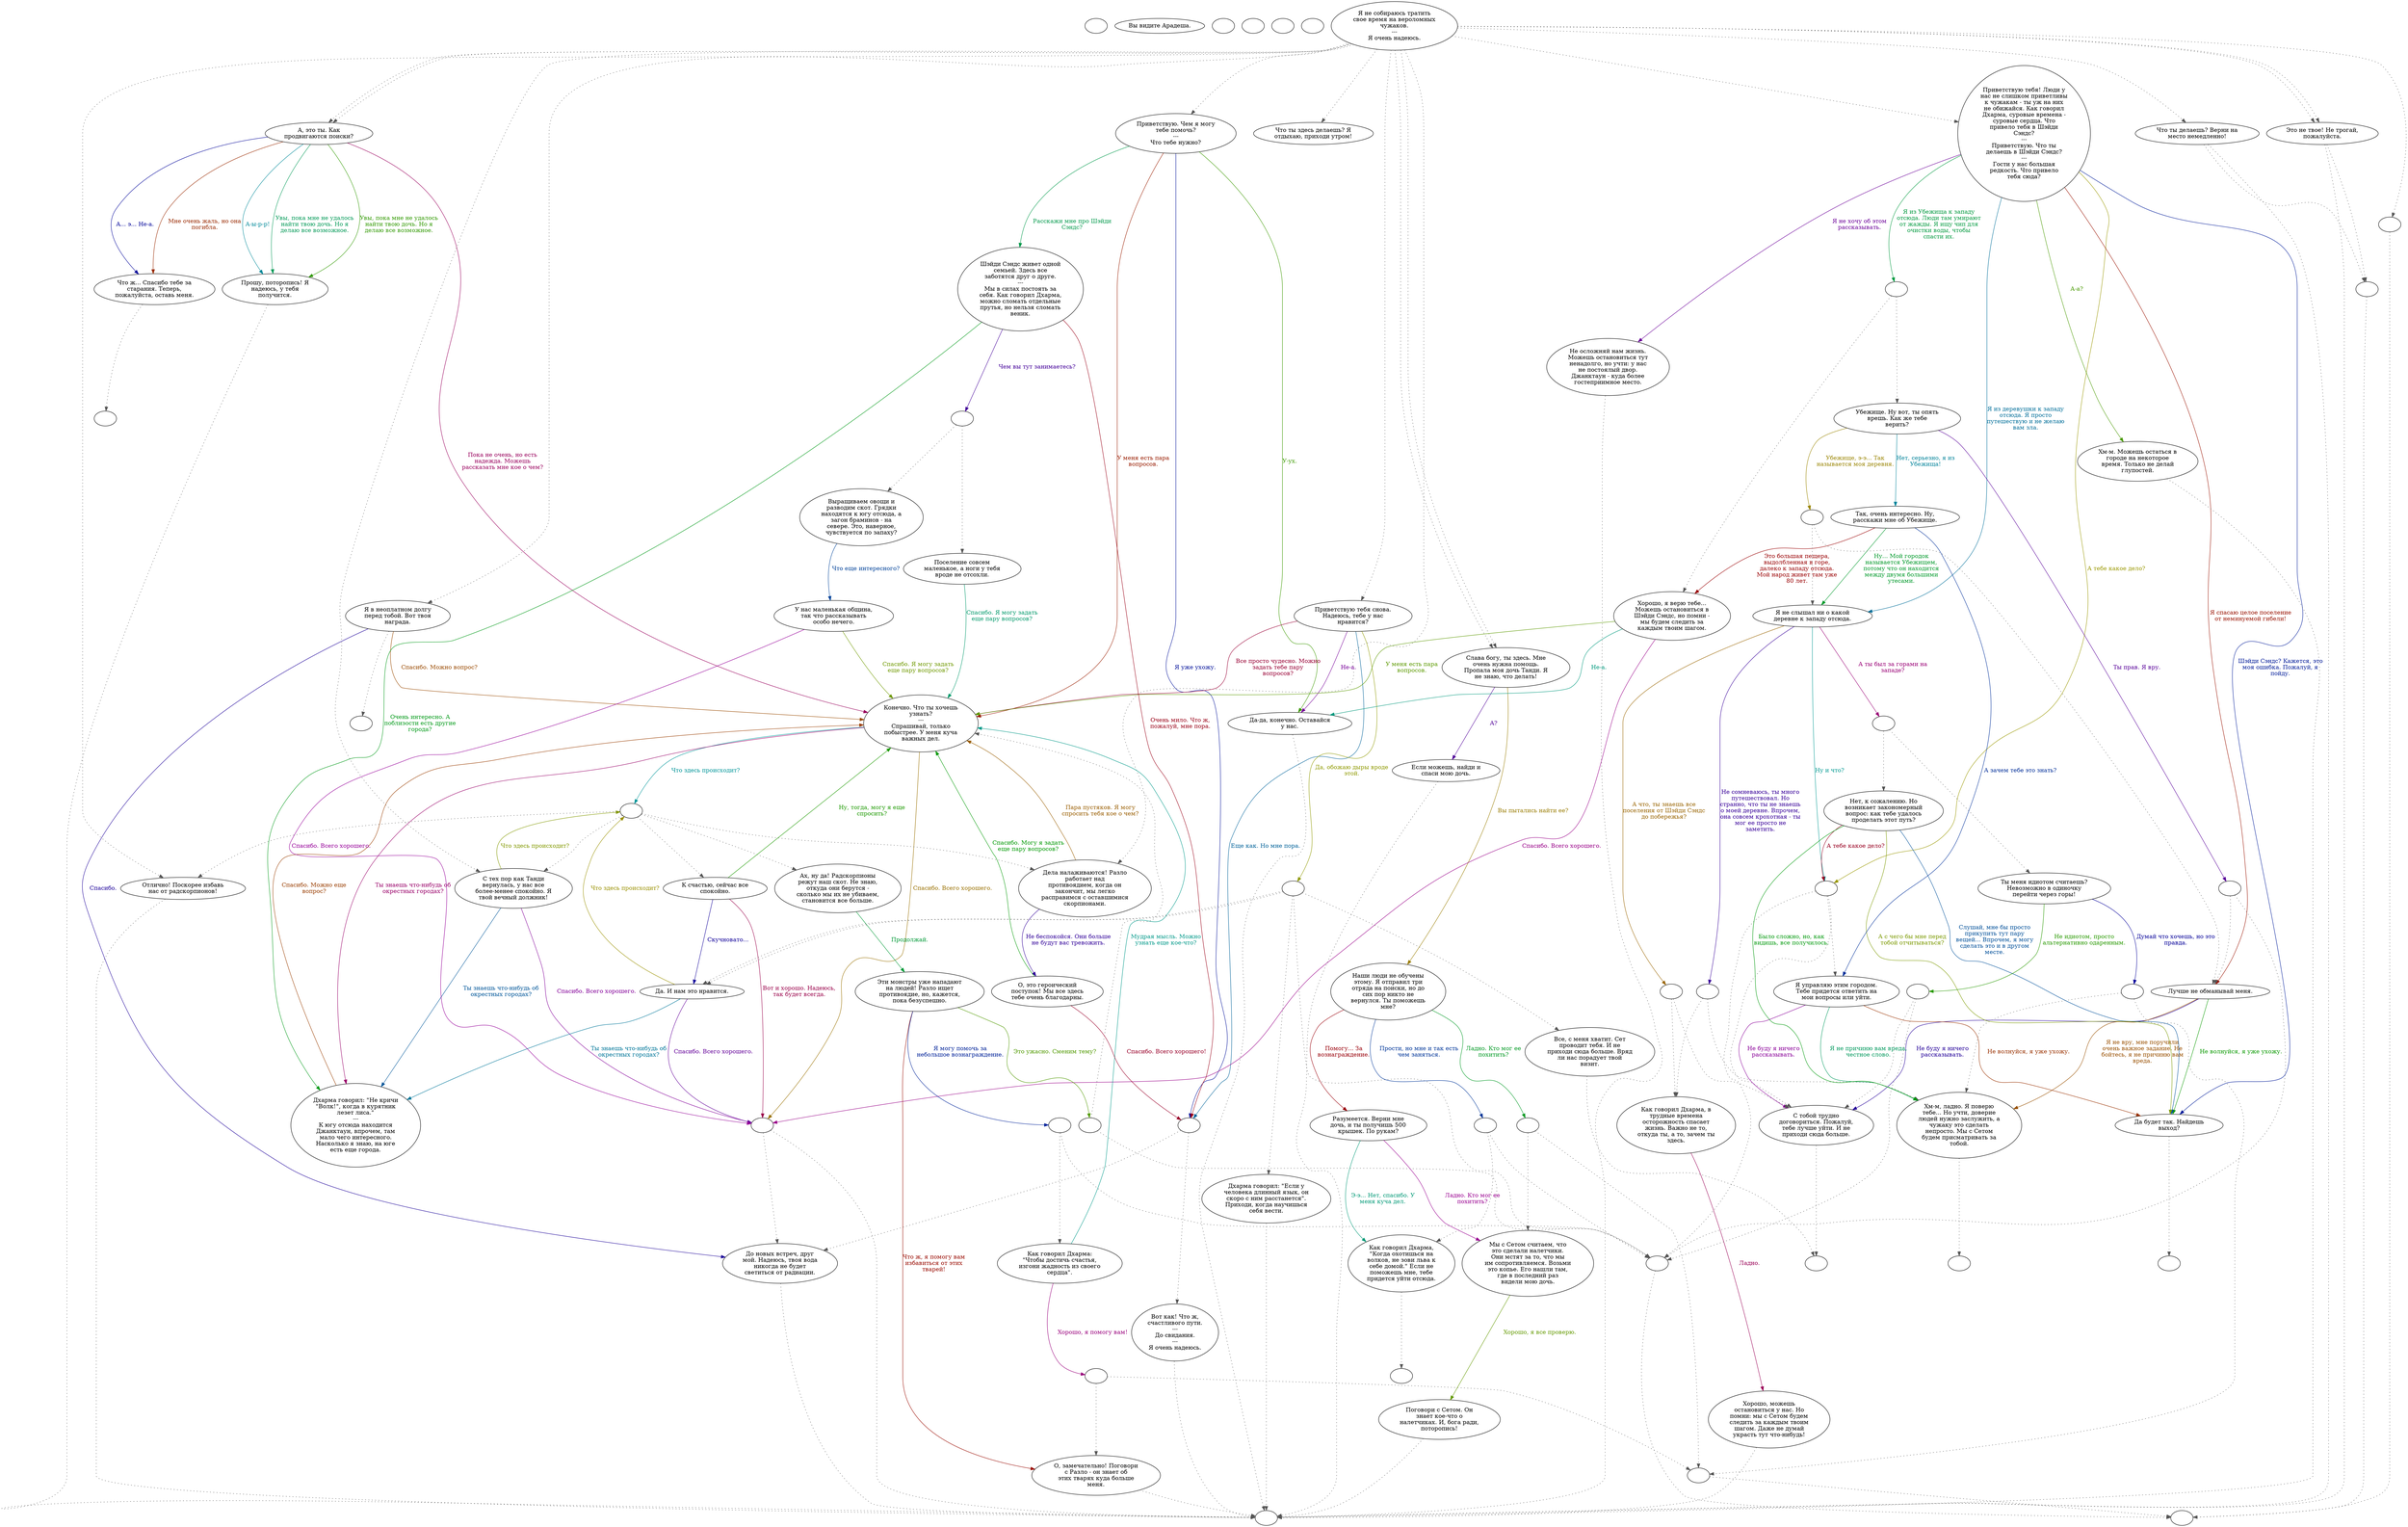 digraph aradesh {
  "start" [style=filled       fillcolor="#FFFFFF"       color="#000000"]
  "start" [label=""]
  "look_at_p_proc" [style=filled       fillcolor="#FFFFFF"       color="#000000"]
  "look_at_p_proc" [label="Вы видите Арадеша."]
  "critter_p_proc" [style=filled       fillcolor="#FFFFFF"       color="#000000"]
  "critter_p_proc" [label=""]
  "damage_p_proc" [style=filled       fillcolor="#FFFFFF"       color="#000000"]
  "damage_p_proc" [label=""]
  "destroy_p_proc" [style=filled       fillcolor="#FFFFFF"       color="#000000"]
  "destroy_p_proc" [label=""]
  "pickup_p_proc" [style=filled       fillcolor="#FFFFFF"       color="#000000"]
  "pickup_p_proc" [label=""]
  "talk_p_proc" [style=filled       fillcolor="#FFFFFF"       color="#000000"]
  "talk_p_proc" -> "get_reaction" [style=dotted color="#555555"]
  "talk_p_proc" -> "aradesh45" [style=dotted color="#555555"]
  "talk_p_proc" -> "aradesh46" [style=dotted color="#555555"]
  "talk_p_proc" -> "aradesh39" [style=dotted color="#555555"]
  "talk_p_proc" -> "aradesh37" [style=dotted color="#555555"]
  "talk_p_proc" -> "aradesh48" [style=dotted color="#555555"]
  "talk_p_proc" -> "aradesh46" [style=dotted color="#555555"]
  "talk_p_proc" -> "aradesh43" [style=dotted color="#555555"]
  "talk_p_proc" -> "aradesh31" [style=dotted color="#555555"]
  "talk_p_proc" -> "aradesh39" [style=dotted color="#555555"]
  "talk_p_proc" -> "aradesh37" [style=dotted color="#555555"]
  "talk_p_proc" -> "aradesh30a" [style=dotted color="#555555"]
  "talk_p_proc" -> "aradesh35" [style=dotted color="#555555"]
  "talk_p_proc" -> "aradesh18" [style=dotted color="#555555"]
  "talk_p_proc" -> "aradesh17" [style=dotted color="#555555"]
  "talk_p_proc" -> "aradesh01" [style=dotted color="#555555"]
  "talk_p_proc" [label="Я не собираюсь тратить\nсвое время на вероломных\nчужаков.\n---\nЯ очень надеюсь."]
  "aradeshend" [style=filled       fillcolor="#FFFFFF"       color="#000000"]
  "aradeshend" [label=""]
  "aradesh01" [style=filled       fillcolor="#FFFFFF"       color="#000000"]
  "aradesh01" [label="Приветствую тебя! Люди у\nнас не слишком приветливы\nк чужакам - ты уж на них\nне обижайся. Как говорил\nДхарма, суровые времена -\nсуровые сердца. Что\nпривело тебя в Шэйди\nСэндс?\n---\nПриветствую. Что ты\nделаешь в Шэйди Сэндс?\n---\nГости у нас большая\nредкость. Что привело\nтебя сюда?"]
  "aradesh01" -> "aradesh02" [label="Я из деревушки к западу\nотсюда. Я просто\nпутешествую и не желаю\nвам зла." color="#006E99" fontcolor="#006E99"]
  "aradesh01" -> "aradesh01_2" [label="А тебе какое дело?" color="#999700" fontcolor="#999700"]
  "aradesh01" -> "aradesh10" [label="Я не хочу об этом\nрассказывать." color="#6B0099" fontcolor="#6B0099"]
  "aradesh01" -> "aradesh01_3" [label="Я из Убежища к западу\nотсюда. Люди там умирают\nот жажды. Я ищу чип для\nочистки воды, чтобы\nспасти их." color="#00993E" fontcolor="#00993E"]
  "aradesh01" -> "aradesh14" [label="Я спасаю целое поселение\nот неминуемой гибели!" color="#991100" fontcolor="#991100"]
  "aradesh01" -> "aradesh07" [label="Шэйди Сэндс? Кажется, это\nмоя ошибка. Пожалуй, я\nпойду." color="#001B99" fontcolor="#001B99"]
  "aradesh01" -> "aradesh15" [label="А-а?" color="#489900" fontcolor="#489900"]
  "aradesh01_2" [style=filled       fillcolor="#FFFFFF"       color="#000000"]
  "aradesh01_2" -> "DownReact" [style=dotted color="#555555"]
  "aradesh01_2" -> "aradesh05" [style=dotted color="#555555"]
  "aradesh01_2" -> "aradesh06" [style=dotted color="#555555"]
  "aradesh01_2" [label=""]
  "aradesh01_3" [style=filled       fillcolor="#FFFFFF"       color="#000000"]
  "aradesh01_3" -> "aradesh13" [style=dotted color="#555555"]
  "aradesh01_3" -> "aradesh11" [style=dotted color="#555555"]
  "aradesh01_3" [label=""]
  "aradesh02" [style=filled       fillcolor="#FFFFFF"       color="#000000"]
  "aradesh02" [label="Я не слышал ни о какой\nдеревне к западу отсюда."]
  "aradesh02" -> "aradesh02_2" [label="А ты был за горами на\nзападе?" color="#990075" fontcolor="#990075"]
  "aradesh02" -> "aradesh01_2" [label="Ну и что?" color="#009991" fontcolor="#009991"]
  "aradesh02" -> "aradesh02_4" [label="А что, ты знаешь все\nпоселения от Шэйди Сэндс\nдо побережья?" color="#996400" fontcolor="#996400"]
  "aradesh02" -> "aradesh02_5" [label="Не сомневаюсь, ты много\nпутешествовал. Но\nстранно, что ты не знаешь\nо моей деревне. Впрочем,\nона совсем крохотная - ты\nмог ее просто не\nзаметить." color="#370099" fontcolor="#370099"]
  "aradesh02_2" [style=filled       fillcolor="#FFFFFF"       color="#000000"]
  "aradesh02_2" -> "aradesh03" [style=dotted color="#555555"]
  "aradesh02_2" -> "aradesh08" [style=dotted color="#555555"]
  "aradesh02_2" [label=""]
  "aradesh02_4" [style=filled       fillcolor="#FFFFFF"       color="#000000"]
  "aradesh02_4" -> "aradesh09" [style=dotted color="#555555"]
  "aradesh02_4" -> "aradesh06" [style=dotted color="#555555"]
  "aradesh02_4" [label=""]
  "aradesh02_5" [style=filled       fillcolor="#FFFFFF"       color="#000000"]
  "aradesh02_5" -> "aradesh04" [style=dotted color="#555555"]
  "aradesh02_5" -> "aradesh09" [style=dotted color="#555555"]
  "aradesh02_5" [label=""]
  "aradesh03" [style=filled       fillcolor="#FFFFFF"       color="#000000"]
  "aradesh03" [label="Нет, к сожалению. Но\nвозникает закономерный\nвопрос: как тебе удалось\nпроделать этот путь?"]
  "aradesh03" -> "aradesh04" [label="Было сложно, но, как\nвидишь, все получилось." color="#00990B" fontcolor="#00990B"]
  "aradesh03" -> "aradesh01_2" [label="А тебе какое дело?" color="#990022" fontcolor="#990022"]
  "aradesh03" -> "aradesh07" [label="Слушай, мне бы просто\nприкупить тут пару\nвещей... Впрочем, я могу\nсделать это и в другом\nместе." color="#004F99" fontcolor="#004F99"]
  "aradesh03" -> "aradesh07" [label="А с чего бы мне перед\nтобой отчитываться?" color="#7B9900" fontcolor="#7B9900"]
  "aradesh04" [style=filled       fillcolor="#FFFFFF"       color="#000000"]
  "aradesh04" -> "aradeshend" [style=dotted color="#555555"]
  "aradesh04" [label="Хм-м, ладно. Я поверю\nтебе... Но учти, доверие\nлюдей нужно заслужить, а\nчужаку это сделать\nнепросто. Мы с Сетом\nбудем присматривать за\nтобой."]
  "aradesh05" [style=filled       fillcolor="#FFFFFF"       color="#000000"]
  "aradesh05" [label="Я управляю этим городом.\nТебе придется ответить на\nмои вопросы или уйти."]
  "aradesh05" -> "aradesh06" [label="Не буду я ничего\nрассказывать." color="#8A0099" fontcolor="#8A0099"]
  "aradesh05" -> "aradesh04" [label="Я не причиню вам вреда,\nчестное слово." color="#00995D" fontcolor="#00995D"]
  "aradesh05" -> "aradesh07" [label="Не волнуйся, я уже ухожу." color="#993100" fontcolor="#993100"]
  "aradesh06" [style=filled       fillcolor="#FFFFFF"       color="#000000"]
  "aradesh06" -> "aradeshx1" [style=dotted color="#555555"]
  "aradesh06" [label="С тобой трудно\nдоговориться. Пожалуй,\nтебе лучше уйти. И не\nприходи сюда больше."]
  "aradesh07" [style=filled       fillcolor="#FFFFFF"       color="#000000"]
  "aradesh07" -> "aradeshx2" [style=dotted color="#555555"]
  "aradesh07" [label="Да будет так. Найдешь\nвыход?"]
  "aradesh08" [style=filled       fillcolor="#FFFFFF"       color="#000000"]
  "aradesh08" [label="Ты меня идиотом считаешь?\nНевозможно в одиночку\nперейти через горы!"]
  "aradesh08" -> "aradesh08a" [label="Думай что хочешь, но это\nправда." color="#040099" fontcolor="#040099"]
  "aradesh08" -> "aradesh08b" [label="Не идиотом, просто\nальтернативно одаренным." color="#289900" fontcolor="#289900"]
  "aradesh08a" [style=filled       fillcolor="#FFFFFF"       color="#000000"]
  "aradesh08a" -> "UpReact" [style=dotted color="#555555"]
  "aradesh08a" -> "aradesh04" [style=dotted color="#555555"]
  "aradesh08a" [label=""]
  "aradesh08b" [style=filled       fillcolor="#FFFFFF"       color="#000000"]
  "aradesh08b" -> "DownReact" [style=dotted color="#555555"]
  "aradesh08b" -> "aradesh06" [style=dotted color="#555555"]
  "aradesh08b" [label=""]
  "aradesh09" [style=filled       fillcolor="#FFFFFF"       color="#000000"]
  "aradesh09" [label="Как говорил Дхарма, в\nтрудные времена\nосторожность спасает\nжизнь. Важно не то,\nоткуда ты, а то, зачем ты\nздесь."]
  "aradesh09" -> "aradesh09a" [label="Ладно." color="#990055" fontcolor="#990055"]
  "aradesh09a" [style=filled       fillcolor="#FFFFFF"       color="#000000"]
  "aradesh09a" -> "aradeshx" [style=dotted color="#555555"]
  "aradesh09a" [label="Хорошо, можешь\nостановиться у нас. Но\nпомни: мы с Сетом будем\nследить за каждым твоим\nшагом. Даже не думай\nукрасть тут что-нибудь!"]
  "aradesh10" [style=filled       fillcolor="#FFFFFF"       color="#000000"]
  "aradesh10" -> "aradeshx" [style=dotted color="#555555"]
  "aradesh10" [label="Не осложняй нам жизнь.\nМожешь остановиться тут\nненадолго, но учти: у нас\nне постоялый двор.\nДжанктаун - куда более\nгостеприимное место."]
  "aradesh11" [style=filled       fillcolor="#FFFFFF"       color="#000000"]
  "aradesh11" [label="Убежище. Ну вот, ты опять\nврешь. Как же тебе\nверить?"]
  "aradesh11" -> "aradesh12" [label="Нет, серьезно, я из\nУбежища!" color="#008299" fontcolor="#008299"]
  "aradesh11" -> "aradesh11a" [label="Убежище, э-э... Так\nназывается моя деревня." color="#998400" fontcolor="#998400"]
  "aradesh11" -> "aradesh11b" [label="Ты прав. Я вру." color="#570099" fontcolor="#570099"]
  "aradesh11a" [style=filled       fillcolor="#FFFFFF"       color="#000000"]
  "aradesh11a" -> "aradesh02" [style=dotted color="#555555"]
  "aradesh11a" -> "aradesh14" [style=dotted color="#555555"]
  "aradesh11a" [label=""]
  "aradesh11b" [style=filled       fillcolor="#FFFFFF"       color="#000000"]
  "aradesh11b" -> "DownReact" [style=dotted color="#555555"]
  "aradesh11b" -> "aradesh14" [style=dotted color="#555555"]
  "aradesh11b" [label=""]
  "aradesh12" [style=filled       fillcolor="#FFFFFF"       color="#000000"]
  "aradesh12" [label="Так, очень интересно. Ну,\nрасскажи мне об Убежище."]
  "aradesh12" -> "aradesh02" [label="Ну... Мой городок\nназывается Убежищем,\nпотому что он находится\nмежду двумя большими\nутесами." color="#00992A" fontcolor="#00992A"]
  "aradesh12" -> "aradesh13" [label="Это большая пещера,\nвыдолбленная в горе,\nдалеко к западу отсюда.\nМой народ живет там уже\n80 лет." color="#990002" fontcolor="#990002"]
  "aradesh12" -> "aradesh05" [label="А зачем тебе это знать?" color="#002F99" fontcolor="#002F99"]
  "aradesh13" [style=filled       fillcolor="#FFFFFF"       color="#000000"]
  "aradesh13" [label="Хорошо, я верю тебе...\nМожешь остановиться в\nШэйди Сэндс, но помни -\nмы будем следить за\nкаждым твоим шагом."]
  "aradesh13" -> "aradesh19" [label="У меня есть пара\nвопросов." color="#5C9900" fontcolor="#5C9900"]
  "aradesh13" -> "aradesh24c" [label="Спасибо. Всего хорошего." color="#990088" fontcolor="#990088"]
  "aradesh13" -> "aradesh36" [label="Не-а." color="#00997D" fontcolor="#00997D"]
  "aradesh14" [style=filled       fillcolor="#FFFFFF"       color="#000000"]
  "aradesh14" [label="Лучше не обманывай меня."]
  "aradesh14" -> "aradesh04" [label="Я не вру, мне поручили\nочень важное задание. Не\nбойтесь, я не причиню вам\nвреда." color="#995000" fontcolor="#995000"]
  "aradesh14" -> "aradesh06" [label="Не буду я ничего\nрассказывать." color="#240099" fontcolor="#240099"]
  "aradesh14" -> "aradesh07" [label="Не волнуйся, я уже ухожу." color="#099900" fontcolor="#099900"]
  "aradesh15" [style=filled       fillcolor="#FFFFFF"       color="#000000"]
  "aradesh15" -> "aradeshx" [style=dotted color="#555555"]
  "aradesh15" [label="Хм-м. Можешь остаться в\nгороде на некоторое\nвремя. Только не делай\nглупостей."]
  "aradesh16_2" [style=filled       fillcolor="#FFFFFF"       color="#000000"]
  "aradesh16_2" -> "aradesh28" [style=dotted color="#555555"]
  "aradesh16_2" -> "aradesh30a" [style=dotted color="#555555"]
  "aradesh16_2" -> "aradesh31" [style=dotted color="#555555"]
  "aradesh16_2" -> "aradesh35" [style=dotted color="#555555"]
  "aradesh16_2" -> "aradesh26" [style=dotted color="#555555"]
  "aradesh16_2" [label=""]
  "aradesh17" [style=filled       fillcolor="#FFFFFF"       color="#000000"]
  "aradesh17" [label="Приветствую тебя снова.\nНадеюсь, тебе у нас\nнравится?"]
  "aradesh17" -> "aradesh19" [label="Все просто чудесно. Можно\nзадать тебе пару\nвопросов?" color="#990035" fontcolor="#990035"]
  "aradesh17" -> "aradesh17_2" [label="Еще как. Но мне пора." color="#006299" fontcolor="#006299"]
  "aradesh17" -> "aradesh17_3" [label="Да, обожаю дыры вроде\nэтой." color="#8F9900" fontcolor="#8F9900"]
  "aradesh17" -> "aradesh36" [label="Не-а." color="#770099" fontcolor="#770099"]
  "aradesh17_2" [style=filled       fillcolor="#FFFFFF"       color="#000000"]
  "aradesh17_2" -> "aradesh44" [style=dotted color="#555555"]
  "aradesh17_2" -> "aradesh20" [style=dotted color="#555555"]
  "aradesh17_2" [label=""]
  "aradesh17_3" [style=filled       fillcolor="#FFFFFF"       color="#000000"]
  "aradesh17_3" -> "DownReact" [style=dotted color="#555555"]
  "aradesh17_3" -> "aradesh27" [style=dotted color="#555555"]
  "aradesh17_3" -> "aradesh27" [style=dotted color="#555555"]
  "aradesh17_3" -> "aradesh21" [style=dotted color="#555555"]
  "aradesh17_3" -> "aradesh22" [style=dotted color="#555555"]
  "aradesh17_3" [label=""]
  "aradesh18" [style=filled       fillcolor="#FFFFFF"       color="#000000"]
  "aradesh18" [label="Приветствую. Чем я могу\nтебе помочь?\n---\nЧто тебе нужно?"]
  "aradesh18" -> "aradesh23" [label="Расскажи мне про Шэйди\nСэндс?" color="#00994A" fontcolor="#00994A"]
  "aradesh18" -> "aradesh19" [label="У меня есть пара\nвопросов." color="#991D00" fontcolor="#991D00"]
  "aradesh18" -> "aradesh17_2" [label="Я уже ухожу." color="#000F99" fontcolor="#000F99"]
  "aradesh18" -> "aradesh36" [label="У-ух." color="#3C9900" fontcolor="#3C9900"]
  "aradesh19" [style=filled       fillcolor="#FFFFFF"       color="#000000"]
  "aradesh19" [label="Конечно. Что ты хочешь\nузнать?\n---\nСпрашивай, только\nпобыстрее. У меня куча\nважных дел."]
  "aradesh19" -> "aradesh25" [label="Ты знаешь что-нибудь об\nокрестных городах?" color="#990069" fontcolor="#990069"]
  "aradesh19" -> "aradesh16_2" [label="Что здесь происходит?" color="#009599" fontcolor="#009599"]
  "aradesh19" -> "aradesh24c" [label="Спасибо. Всего хорошего." color="#997000" fontcolor="#997000"]
  "aradesh20" [style=filled       fillcolor="#FFFFFF"       color="#000000"]
  "aradesh20" -> "aradeshx" [style=dotted color="#555555"]
  "aradesh20" [label="Вот как! Что ж,\nсчастливого пути.\n---\nДо свидания.\n---\nЯ очень надеюсь."]
  "aradesh21" [style=filled       fillcolor="#FFFFFF"       color="#000000"]
  "aradesh21" -> "aradeshx" [style=dotted color="#555555"]
  "aradesh21" [label="Дхарма говорил: \"Если у\nчеловека длинный язык, он\nскоро с ним расстанется\".\nПриходи, когда научишься\nсебя вести."]
  "aradesh22" [style=filled       fillcolor="#FFFFFF"       color="#000000"]
  "aradesh22" -> "aradeshx1" [style=dotted color="#555555"]
  "aradesh22" [label="Все, с меня хватит. Сет\nпроводит тебя. И не\nприходи сюда больше. Вряд\nли нас порадует твой\nвизит."]
  "aradesh23" [style=filled       fillcolor="#FFFFFF"       color="#000000"]
  "aradesh23" [label="Шэйди Сэндс живет одной\nсемьей. Здесь все\nзаботятся друг о друге.\n---\nМы в силах постоять за\nсебя. Как говорил Дхарма,\nможно сломать отдельные\nпрутья, но нельзя сломать\nвеник."]
  "aradesh23" -> "aradesh23_2" [label="Чем вы тут занимаетесь?" color="#430099" fontcolor="#430099"]
  "aradesh23" -> "aradesh25" [label="Очень интересно. А\nпоблизости есть другие\nгорода?" color="#009917" fontcolor="#009917"]
  "aradesh23" -> "aradesh17_2" [label="Очень мило. Что ж,\nпожалуй, мне пора." color="#990016" fontcolor="#990016"]
  "aradesh23_2" [style=filled       fillcolor="#FFFFFF"       color="#000000"]
  "aradesh23_2" -> "aradesh24" [style=dotted color="#555555"]
  "aradesh23_2" -> "aradesh24b" [style=dotted color="#555555"]
  "aradesh23_2" [label=""]
  "aradesh24" [style=filled       fillcolor="#FFFFFF"       color="#000000"]
  "aradesh24" [label="Выращиваем овощи и\nразводим скот. Грядки\nнаходятся к югу отсюда, а\nзагон браминов - на\nсевере. Это, наверное,\nчувствуется по запаху?"]
  "aradesh24" -> "aradesh24a" [label="Что еще интересного?" color="#004299" fontcolor="#004299"]
  "aradesh24a" [style=filled       fillcolor="#FFFFFF"       color="#000000"]
  "aradesh24a" [label="У нас маленькая община,\nтак что рассказывать\nособо нечего."]
  "aradesh24a" -> "aradesh19" [label="Спасибо. Я могу задать\nеще пару вопросов?" color="#6F9900" fontcolor="#6F9900"]
  "aradesh24a" -> "aradesh24c" [label="Спасибо. Всего хорошего." color="#960099" fontcolor="#960099"]
  "aradesh24b" [style=filled       fillcolor="#FFFFFF"       color="#000000"]
  "aradesh24b" [label="Поселение совсем\nмаленькое, а ноги у тебя\nвроде не отсохли."]
  "aradesh24b" -> "aradesh19" [label="Спасибо. Я могу задать\nеще пару вопросов?" color="#00996A" fontcolor="#00996A"]
  "aradesh24c" [style=filled       fillcolor="#FFFFFF"       color="#000000"]
  "aradesh24c" -> "aradesh44" [style=dotted color="#555555"]
  "aradesh24c" -> "aradeshx" [style=dotted color="#555555"]
  "aradesh24c" [label=""]
  "aradesh25" [style=filled       fillcolor="#FFFFFF"       color="#000000"]
  "aradesh25" [label="Дхарма говорил: \"Не кричи\n\"Волк!\", когда в курятник\nлезет лиса.\"\n---\nК югу отсюда находится\nДжанктаун, впрочем, там\nмало чего интересного.\nНасколько я знаю, на юге\nесть еще города."]
  "aradesh25" -> "aradesh19" [label="Спасибо. Можно еще\nвопрос?" color="#993D00" fontcolor="#993D00"]
  "aradesh26" [style=filled       fillcolor="#FFFFFF"       color="#000000"]
  "aradesh26" [label="К счастью, сейчас все\nспокойно."]
  "aradesh26" -> "aradesh27" [label="Скучновато..." color="#100099" fontcolor="#100099"]
  "aradesh26" -> "aradesh19" [label="Ну, тогда, могу я еще\nспросить?" color="#1C9900" fontcolor="#1C9900"]
  "aradesh26" -> "aradesh24c" [label="Вот и хорошо. Надеюсь,\nтак будет всегда." color="#990049" fontcolor="#990049"]
  "aradesh27" [style=filled       fillcolor="#FFFFFF"       color="#000000"]
  "aradesh27" [label="Да. И нам это нравится."]
  "aradesh27" -> "aradesh25" [label="Ты знаешь что-нибудь об\nокрестных городах?" color="#007699" fontcolor="#007699"]
  "aradesh27" -> "aradesh16_2" [label="Что здесь происходит?" color="#999000" fontcolor="#999000"]
  "aradesh27" -> "aradesh24c" [label="Спасибо. Всего хорошего." color="#630099" fontcolor="#630099"]
  "aradesh28" [style=filled       fillcolor="#FFFFFF"       color="#000000"]
  "aradesh28" [label="Ах, ну да! Радскорпионы\nрежут наш скот. Не знаю,\nоткуда они берутся -\nсколько мы их не убиваем,\nстановится все больше."]
  "aradesh28" -> "aradesh28a" [label="Продолжай." color="#009936" fontcolor="#009936"]
  "aradesh28a" [style=filled       fillcolor="#FFFFFF"       color="#000000"]
  "aradesh28a" [label="Эти монстры уже нападают\nна людей! Разло ищет\nпротивоядие, но, кажется,\nпока безуспешно."]
  "aradesh28a" -> "aradesh29" [label="Что ж, я помогу вам\nизбавиться от этих\nтварей!" color="#990A00" fontcolor="#990A00"]
  "aradesh28a" -> "aradesh28b" [label="Я могу помочь за\nнебольшое вознаграждение." color="#002399" fontcolor="#002399"]
  "aradesh28a" -> "aradesh28c" [label="Это ужасно. Сменим тему?" color="#509900" fontcolor="#509900"]
  "aradesh28b" [style=filled       fillcolor="#FFFFFF"       color="#000000"]
  "aradesh28b" -> "DownReact" [style=dotted color="#555555"]
  "aradesh28b" -> "aradesh30" [style=dotted color="#555555"]
  "aradesh28b" [label=""]
  "aradesh28c" [style=filled       fillcolor="#FFFFFF"       color="#000000"]
  "aradesh28c" -> "DownReact" [style=dotted color="#555555"]
  "aradesh28c" -> "aradesh19" [style=dotted color="#555555"]
  "aradesh28c" [label=""]
  "aradesh29" [style=filled       fillcolor="#FFFFFF"       color="#000000"]
  "aradesh29" -> "aradeshx" [style=dotted color="#555555"]
  "aradesh29" [label="О, замечательно! Поговори\nс Разло - он знает об\nэтих тварях куда больше\nменя."]
  "aradesh30" [style=filled       fillcolor="#FFFFFF"       color="#000000"]
  "aradesh30" [label="Как говорил Дхарма:\n\"Чтобы достичь счастья,\nизгони жадность из своего\nсердца\"."]
  "aradesh30" -> "aradesh30b" [label="Хорошо, я помогу вам!" color="#99007C" fontcolor="#99007C"]
  "aradesh30" -> "aradesh19" [label="Мудрая мысль. Можно\nузнать еще кое-что?" color="#009989" fontcolor="#009989"]
  "aradesh30a" [style=filled       fillcolor="#FFFFFF"       color="#000000"]
  "aradesh30a" -> "aradeshx" [style=dotted color="#555555"]
  "aradesh30a" [label="Отлично! Поскорее избавь\nнас от радскорпионов!"]
  "aradesh30b" [style=filled       fillcolor="#FFFFFF"       color="#000000"]
  "aradesh30b" -> "UpReact" [style=dotted color="#555555"]
  "aradesh30b" -> "aradesh29" [style=dotted color="#555555"]
  "aradesh30b" [label=""]
  "aradesh31" [style=filled       fillcolor="#FFFFFF"       color="#000000"]
  "aradesh31" [label="Дела налаживаются! Разло\nработает над\nпротивоядием, когда он\nзакончит, мы легко\nрасправимся с оставшимися\nскорпионами."]
  "aradesh31" -> "aradesh19" [label="Пара пустяков. Я могу\nспросить тебя кое о чем?" color="#995D00" fontcolor="#995D00"]
  "aradesh31" -> "aradesh32" [label="Не беспокойся. Они больше\nне будут вас тревожить." color="#300099" fontcolor="#300099"]
  "aradesh32" [style=filled       fillcolor="#FFFFFF"       color="#000000"]
  "aradesh32" [label="О, это героический\nпоступок! Мы все здесь\nтебе очень благодарны."]
  "aradesh32" -> "aradesh19" [label="Спасибо. Могу я задать\nеще пару вопросов?" color="#009903" fontcolor="#009903"]
  "aradesh32" -> "aradesh17_2" [label="Спасибо. Всего хорошего!" color="#990029" fontcolor="#990029"]
  "aradesh33" [style=filled       fillcolor="#FFFFFF"       color="#000000"]
  "aradesh33" -> "aradeshx" [style=dotted color="#555555"]
  "aradesh33" [label="Если можешь, найди и\nспаси мою дочь."]
  "aradesh35" [style=filled       fillcolor="#FFFFFF"       color="#000000"]
  "aradesh35" [label="С тех пор как Танди\nвернулась, у нас все\nболее-менее спокойно. Я\nтвой вечный должник!"]
  "aradesh35" -> "aradesh25" [label="Ты знаешь что-нибудь об\nокрестных городах?" color="#005699" fontcolor="#005699"]
  "aradesh35" -> "aradesh16_2" [label="Что здесь происходит?" color="#839900" fontcolor="#839900"]
  "aradesh35" -> "aradesh24c" [label="Спасибо. Всего хорошего." color="#830099" fontcolor="#830099"]
  "aradesh36" [style=filled       fillcolor="#FFFFFF"       color="#000000"]
  "aradesh36" -> "aradeshx" [style=dotted color="#555555"]
  "aradesh36" [label="Да-да, конечно. Оставайся\nу нас."]
  "aradesh37" [style=filled       fillcolor="#FFFFFF"       color="#000000"]
  "aradesh37" [label="А, это ты. Как\nпродвигаются поиски?"]
  "aradesh37" -> "aradesh38" [label="Увы, пока мне не удалось\nнайти твою дочь. Но я\nделаю все возможное." color="#009956" fontcolor="#009956"]
  "aradesh37" -> "aradesh37a" [label="Мне очень жаль, но она\nпогибла." color="#992900" fontcolor="#992900"]
  "aradesh37" -> "aradesh37a" [label="А... э... Не-a." color="#000399" fontcolor="#000399"]
  "aradesh37" -> "aradesh38" [label="Увы, пока мне не удалось\nнайти твою дочь. Но я\nделаю все возможное." color="#309900" fontcolor="#309900"]
  "aradesh37" -> "aradesh19" [label="Пока не очень, но есть\nнадежда. Можешь\nрассказать мне кое о чем?" color="#99005D" fontcolor="#99005D"]
  "aradesh37" -> "aradesh38" [label="А-ы-р-р!" color="#008999" fontcolor="#008999"]
  "aradesh37a" [style=filled       fillcolor="#FFFFFF"       color="#000000"]
  "aradesh37a" -> "aradeshx5" [style=dotted color="#555555"]
  "aradesh37a" [label="Что ж... Спасибо тебе за\nстарания. Теперь,\nпожалуйста, оставь меня."]
  "aradesh38" [style=filled       fillcolor="#FFFFFF"       color="#000000"]
  "aradesh38" -> "aradeshx" [style=dotted color="#555555"]
  "aradesh38" [label="Прошу, поторопись! Я\nнадеюсь, у тебя\nполучится."]
  "aradesh39" [style=filled       fillcolor="#FFFFFF"       color="#000000"]
  "aradesh39" [label="Слава богу, ты здесь. Мне\nочень нужна помощь.\nПропала моя дочь Танди. Я\nне знаю, что делать!"]
  "aradesh39" -> "aradesh39a" [label="Вы пытались найти ее?" color="#997C00" fontcolor="#997C00"]
  "aradesh39" -> "aradesh33" [label="А?" color="#500099" fontcolor="#500099"]
  "aradesh39a" [style=filled       fillcolor="#FFFFFF"       color="#000000"]
  "aradesh39a" [label="Наши люди не обучены\nэтому. Я отправил три\nотряда на поиски, но до\nсих пор никто не\nвернулся. Ты поможешь\nмне?"]
  "aradesh39a" -> "aradesh39b" [label="Ладно. Кто мог ее\nпохитить?" color="#009923" fontcolor="#009923"]
  "aradesh39a" -> "aradesh41" [label="Помогу... За\nвознаграждение." color="#99000A" fontcolor="#99000A"]
  "aradesh39a" -> "aradesh39c" [label="Прости, но мне и так есть\nчем заняться." color="#003699" fontcolor="#003699"]
  "aradesh39b" [style=filled       fillcolor="#FFFFFF"       color="#000000"]
  "aradesh39b" -> "UpReact" [style=dotted color="#555555"]
  "aradesh39b" -> "aradesh40" [style=dotted color="#555555"]
  "aradesh39b" [label=""]
  "aradesh39c" [style=filled       fillcolor="#FFFFFF"       color="#000000"]
  "aradesh39c" -> "DownReact" [style=dotted color="#555555"]
  "aradesh39c" -> "aradesh42" [style=dotted color="#555555"]
  "aradesh39c" [label=""]
  "aradesh40" [style=filled       fillcolor="#FFFFFF"       color="#000000"]
  "aradesh40" [label="Мы с Сетом считаем, что\nэто сделали налетчики.\nОни мстят за то, что мы\nим сопротивляемся. Возьми\nэто копье. Его нашли там,\nгде в последний раз\nвидели мою дочь."]
  "aradesh40" -> "aradesh40a" [label="Хорошо, я все проверю." color="#639900" fontcolor="#639900"]
  "aradesh40a" [style=filled       fillcolor="#FFFFFF"       color="#000000"]
  "aradesh40a" -> "aradeshx" [style=dotted color="#555555"]
  "aradesh40a" [label="Поговори с Сетом. Он\nзнает кое-что о\nналетчиках. И, бога ради,\nпоторопись!"]
  "aradesh41" [style=filled       fillcolor="#FFFFFF"       color="#000000"]
  "aradesh41" [label="Разумеется. Верни мне\nдочь, и ты получишь 500\nкрышек. По рукам?"]
  "aradesh41" -> "aradesh40" [label="Ладно. Кто мог ее\nпохитить?" color="#990090" fontcolor="#990090"]
  "aradesh41" -> "aradesh42" [label="Э-э... Нет, спасибо. У\nменя куча дел." color="#009976" fontcolor="#009976"]
  "aradesh42" [style=filled       fillcolor="#FFFFFF"       color="#000000"]
  "aradesh42" -> "aradeshx3" [style=dotted color="#555555"]
  "aradesh42" [label="Как говорил Дхарма,\n\"Когда охотишься на\nволков, не зови льва к\nсебе домой.\" Если не\nпоможешь мне, тебе\nпридется уйти отсюда."]
  "aradesh43" [style=filled       fillcolor="#FFFFFF"       color="#000000"]
  "aradesh43" -> "TopReact" [style=dotted color="#555555"]
  "aradesh43" [label="Я в неоплатном долгу\nперед тобой. Вот твоя\nнаграда."]
  "aradesh43" -> "aradesh19" [label="Спасибо. Можно вопрос?" color="#994900" fontcolor="#994900"]
  "aradesh43" -> "aradesh44" [label="Спасибо." color="#1C0099" fontcolor="#1C0099"]
  "aradesh44" [style=filled       fillcolor="#FFFFFF"       color="#000000"]
  "aradesh44" -> "aradeshx" [style=dotted color="#555555"]
  "aradesh44" [label="До новых встреч, друг\nмой. Надеюсь, твоя вода\nникогда не будет\nсветиться от радиации."]
  "aradesh45" [style=filled       fillcolor="#FFFFFF"       color="#000000"]
  "aradesh45" -> "BigDownReact" [style=dotted color="#555555"]
  "aradesh45" -> "aradeshx" [style=dotted color="#555555"]
  "aradesh45" [label="Что ты делаешь? Верни на\nместо немедленно!"]
  "aradesh46" [style=filled       fillcolor="#FFFFFF"       color="#000000"]
  "aradesh46" -> "BigDownReact" [style=dotted color="#555555"]
  "aradesh46" -> "aradeshx" [style=dotted color="#555555"]
  "aradesh46" [label="Это не твое! Не трогай,\nпожалуйста."]
  "aradesh48" [style=filled       fillcolor="#FFFFFF"       color="#000000"]
  "aradesh48" [label="Что ты здесь делаешь? Я\nотдыхаю, приходи утром!"]
  "aradeshx" [style=filled       fillcolor="#FFFFFF"       color="#000000"]
  "aradeshx" [label=""]
  "aradeshx1" [style=filled       fillcolor="#FFFFFF"       color="#000000"]
  "aradeshx1" [label=""]
  "aradeshx2" [style=filled       fillcolor="#FFFFFF"       color="#000000"]
  "aradeshx2" [label=""]
  "aradeshx3" [style=filled       fillcolor="#FFFFFF"       color="#000000"]
  "aradeshx3" [label=""]
  "aradeshx5" [style=filled       fillcolor="#FFFFFF"       color="#000000"]
  "aradeshx5" [label=""]
  "get_reaction" [style=filled       fillcolor="#FFFFFF"       color="#000000"]
  "get_reaction" -> "ReactToLevel" [style=dotted color="#555555"]
  "get_reaction" [label=""]
  "ReactToLevel" [style=filled       fillcolor="#FFFFFF"       color="#000000"]
  "ReactToLevel" [label=""]
  "UpReact" [style=filled       fillcolor="#FFFFFF"       color="#000000"]
  "UpReact" -> "ReactToLevel" [style=dotted color="#555555"]
  "UpReact" [label=""]
  "DownReact" [style=filled       fillcolor="#FFFFFF"       color="#000000"]
  "DownReact" -> "ReactToLevel" [style=dotted color="#555555"]
  "DownReact" [label=""]
  "TopReact" [style=filled       fillcolor="#FFFFFF"       color="#000000"]
  "TopReact" [label=""]
  "BigDownReact" [style=filled       fillcolor="#FFFFFF"       color="#000000"]
  "BigDownReact" -> "ReactToLevel" [style=dotted color="#555555"]
  "BigDownReact" [label=""]
}